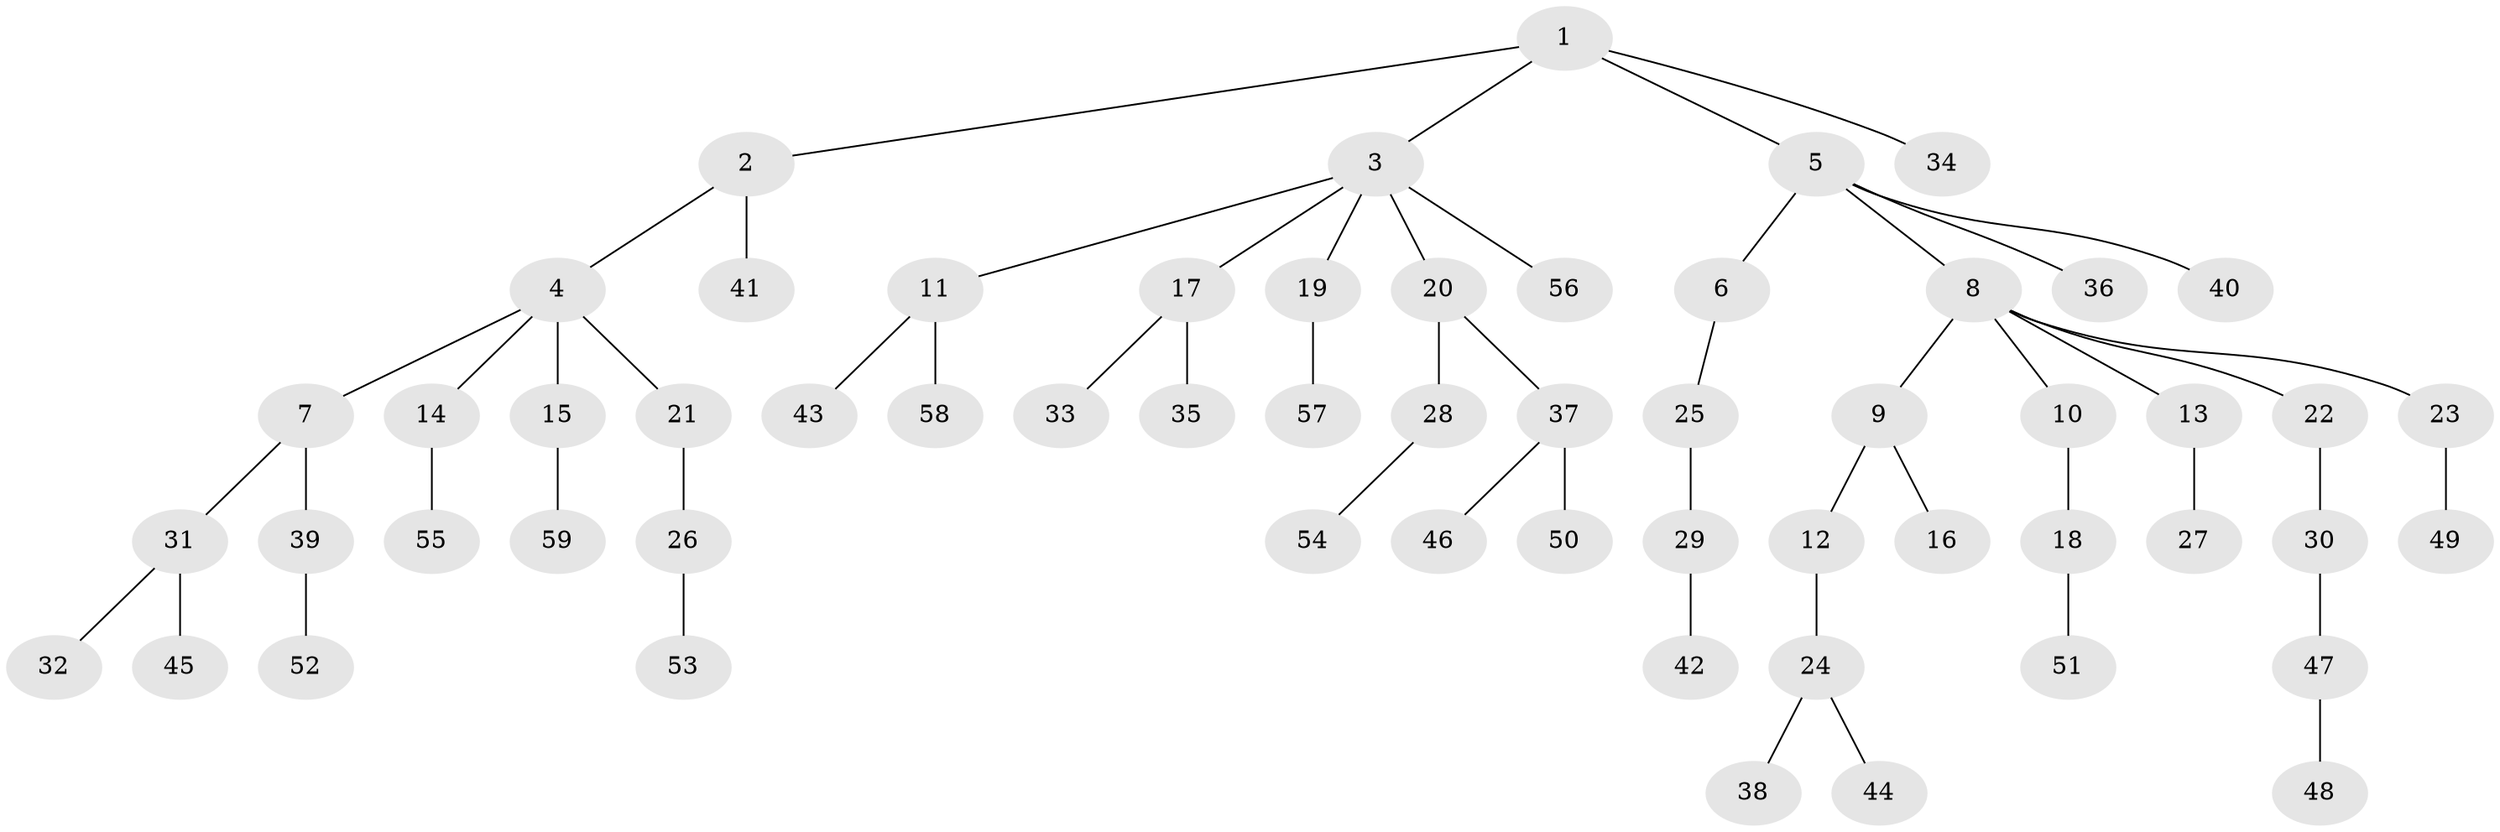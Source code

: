 // original degree distribution, {6: 0.027777777777777776, 3: 0.1388888888888889, 7: 0.013888888888888888, 4: 0.0625, 2: 0.24305555555555555, 5: 0.013888888888888888, 1: 0.5}
// Generated by graph-tools (version 1.1) at 2025/51/03/04/25 22:51:32]
// undirected, 59 vertices, 58 edges
graph export_dot {
  node [color=gray90,style=filled];
  1;
  2;
  3;
  4;
  5;
  6;
  7;
  8;
  9;
  10;
  11;
  12;
  13;
  14;
  15;
  16;
  17;
  18;
  19;
  20;
  21;
  22;
  23;
  24;
  25;
  26;
  27;
  28;
  29;
  30;
  31;
  32;
  33;
  34;
  35;
  36;
  37;
  38;
  39;
  40;
  41;
  42;
  43;
  44;
  45;
  46;
  47;
  48;
  49;
  50;
  51;
  52;
  53;
  54;
  55;
  56;
  57;
  58;
  59;
  1 -- 2 [weight=1.0];
  1 -- 3 [weight=1.0];
  1 -- 5 [weight=1.0];
  1 -- 34 [weight=1.0];
  2 -- 4 [weight=1.0];
  2 -- 41 [weight=1.0];
  3 -- 11 [weight=1.0];
  3 -- 17 [weight=1.0];
  3 -- 19 [weight=1.0];
  3 -- 20 [weight=1.0];
  3 -- 56 [weight=1.0];
  4 -- 7 [weight=1.0];
  4 -- 14 [weight=1.0];
  4 -- 15 [weight=1.0];
  4 -- 21 [weight=1.0];
  5 -- 6 [weight=1.0];
  5 -- 8 [weight=1.0];
  5 -- 36 [weight=1.0];
  5 -- 40 [weight=1.0];
  6 -- 25 [weight=1.0];
  7 -- 31 [weight=1.0];
  7 -- 39 [weight=1.0];
  8 -- 9 [weight=1.0];
  8 -- 10 [weight=1.0];
  8 -- 13 [weight=1.0];
  8 -- 22 [weight=1.0];
  8 -- 23 [weight=1.0];
  9 -- 12 [weight=2.0];
  9 -- 16 [weight=1.0];
  10 -- 18 [weight=2.0];
  11 -- 43 [weight=1.0];
  11 -- 58 [weight=1.0];
  12 -- 24 [weight=1.0];
  13 -- 27 [weight=2.0];
  14 -- 55 [weight=1.0];
  15 -- 59 [weight=1.0];
  17 -- 33 [weight=1.0];
  17 -- 35 [weight=1.0];
  18 -- 51 [weight=1.0];
  19 -- 57 [weight=1.0];
  20 -- 28 [weight=3.0];
  20 -- 37 [weight=1.0];
  21 -- 26 [weight=1.0];
  22 -- 30 [weight=1.0];
  23 -- 49 [weight=2.0];
  24 -- 38 [weight=1.0];
  24 -- 44 [weight=1.0];
  25 -- 29 [weight=2.0];
  26 -- 53 [weight=1.0];
  28 -- 54 [weight=1.0];
  29 -- 42 [weight=1.0];
  30 -- 47 [weight=1.0];
  31 -- 32 [weight=1.0];
  31 -- 45 [weight=1.0];
  37 -- 46 [weight=1.0];
  37 -- 50 [weight=1.0];
  39 -- 52 [weight=1.0];
  47 -- 48 [weight=2.0];
}

